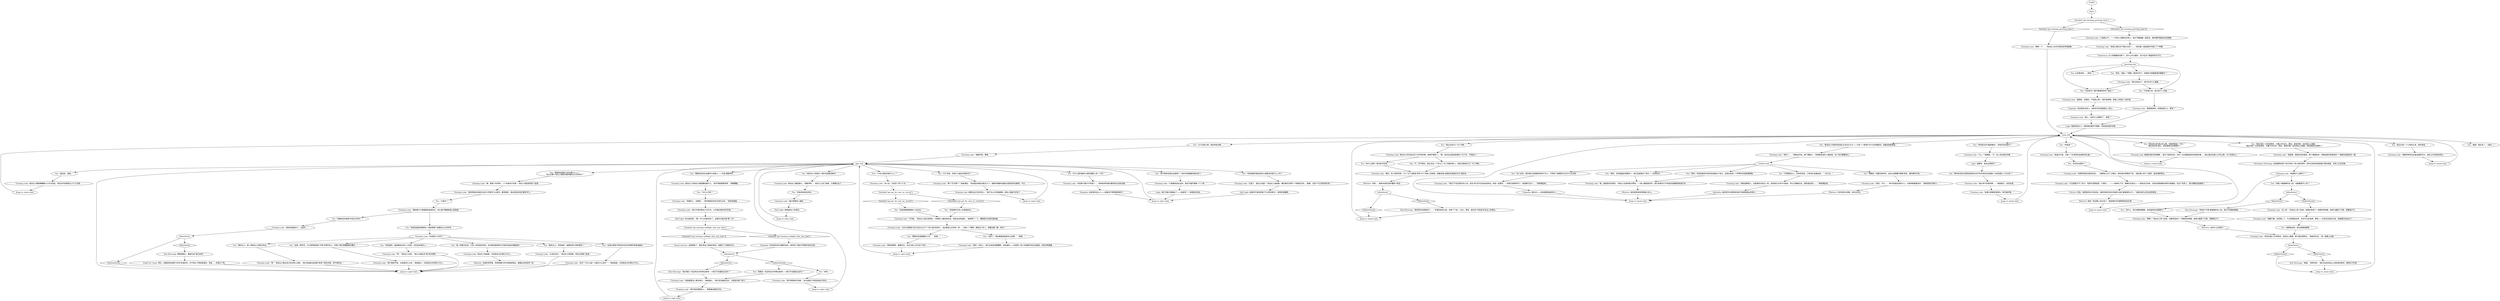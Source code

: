# APT / CLEANING LADY
# Cleaning lady inside the apartment building. Part of her greeting is in PIER / APARTMENTS PIER DOOR dialogue.
# ==================================================
digraph G {
	  0 [label="START"];
	  1 [label="input"];
	  2 [label="Cleaning Lady: “哦，我挺喜欢巫师的，”她全心全意地表示赞同。“一般人都挺喜欢的。他们有很多关于命运的话题要讲给我们听……”"];
	  3 [label="Cleaning Lady: “他住在楼上28号房间。去阳台上看看，房门就在那附近，”她指向东边。“他一般晚上在家。”"];
	  4 [label="Jump to: [main hub]"];
	  5 [label="Jump to: [main hub]"];
	  6 [label="Cleaning Lady: 她靠在自己的扫帚上。“她不怎么打扰我做事。其他人我就不好说了……”"];
	  7 [label="Cleaning Lady: “如果大家都各管各的，那可就好喽。”"];
	  8 [label="Cleaning Lady: “我谁也不是，只是一个负责清扫走廊的老太婆。”"];
	  9 [label="You: “那扇有挂锁的门后住着什么人？”\n“你认识那个住在上锁房间里的康米主义青年吗？”"];
	  10 [label="Cleaning Lady: 清洁女工听你说出这个名字的时候，她咧开嘴笑了。“哦，你会在这里找到很多个马丁的，不用担心！”"];
	  11 [label="You: “你什么意思？我没有开玩笑。”"];
	  12 [label="Cleaning Lady: 清洁女工皱起眉头。“德鲁伊特……他在门上挂了链条，又昏睡过去了。”"];
	  13 [label="Cleaning Lady: “明白了……”她掏出手帕，擦了擦鼻子。“希望能有些好人搬进来。这个地方需要他们。”"];
	  14 [label="You: “关于辛迪，你有什么能告诉我的吗？”"];
	  15 [label="Cleaning Lady: “我不相信平等。从来就没什么用。”她摇摇头，又回到自己的清扫工作上。"];
	  16 [label="Empathy: 你还是有点担心。这种状况本来就很让人担心。"];
	  17 [label="Cleaning Lady: “他遇到什么麻烦了？”"];
	  18 [label="You: “首先，我是一个警察，要求你开门。你确定不想看看我的警徽吗？”"];
	  19 [label="Kim Kitsuragi: “他其实*不是*被通缉的杀人犯。我们只想跟他聊聊。”"];
	  20 [label="Jump to: [main hub]"];
	  21 [label="Rhetoric: 她有一阵没跟人说过话了，就连她的词句都感觉有些生锈。"];
	  22 [label="Logic: 他们可能只是搬走了——或者死了，希望是在别处。"];
	  23 [label="You: “昨夜发生的*秘密集会*，你有任何印象吗？”"];
	  24 [label="You: “跟我说说住在走廊尽头的那人——乌诺·德鲁伊特。”"];
	  25 [label="Jump to: [apts hub]"];
	  26 [label="You: “你还好吗？要不要我帮你叫个医生？”"];
	  27 [label="You: “我正在找马丁·马丁内斯。”"];
	  28 [label="Visual Calculus: 这里更脏了。就在清洁工具柜的背后。她避开了走廊的尽头。"];
	  29 [label="Jump to: [apts hub]"];
	  30 [label="Jump to: [apts hub]"];
	  31 [label="You: “谁住在12号房间？我听见里面有鼾声。”"];
	  32 [label="Cleaning Lady: “那个*艺术家*？”她奚落到。“恐怕我对她是无能无力了。她破坏墙壁的速度比我清洁的还要快。不过……”"];
	  33 [label="Jump to: [apts hub]"];
	  34 [label="You: “这是为那些不明白经济运作规律的笨蛋准备的。”"];
	  35 [label="Cleaning Lady: 清洁女工开始在口袋里翻找着什么。“我不想提德鲁伊特，”她嘟囔着。"];
	  36 [label="You: “不，你不明白。我正在找一个叫马丁·马丁内斯的真人。他告诉我他叫马丁·马丁内斯。”"];
	  37 [label="Cleaning Lady: “傻瓜，有人捉弄你呢。马丁·马丁内斯是*所有*马丁内斯人的统称。就像吉姆·加姆洛克或者拉乌尔·瑞瓦肖。”"];
	  38 [label="You: “不会很久的，我只有几个问题。”"];
	  39 [label="Cleaning Lady: “我不喜欢提那些人，”她看着走廊的方向。"];
	  40 [label="IsKimHere()"];
	  41 [label="IsKimHere()", shape=diamond];
	  42 [label="!(IsKimHere())", shape=diamond];
	  43 [label="Half Light: 她真的不喜欢那些*不正常的家伙*。感觉有些嫌隙。"];
	  44 [label="Cleaning Lady: “见鬼了，我怎么知道？”清洁女工耸耸肩，嘴巴像无花果干一样皱巴巴的。“我猜，又是个不正常的家伙吧。”"];
	  45 [label="Cleaning Lady: “大家都进进出出的，我总不能盯着每一个人吧。”"];
	  46 [label="You: “为什么不呢？”"];
	  47 [label="Cleaning Lady: “那么，你有什么事情吗？，警官？”"];
	  48 [label="Kim Kitsuragi: 警督摇摇头，像是在说“我们走吧。”"];
	  49 [label="IsKimHere()"];
	  50 [label="IsKimHere()", shape=diamond];
	  51 [label="!(IsKimHere())", shape=diamond];
	  52 [label="Variable[\"apt.cleaning_halflight_that_one_time\"]"];
	  53 [label="Variable[\"apt.cleaning_halflight_that_one_time\"]", shape=diamond];
	  54 [label="!(Variable[\"apt.cleaning_halflight_that_one_time\"])", shape=diamond];
	  55 [label="You: “当然了，我去看看到底是怎么回事。”（接受。）"];
	  56 [label="Jump to: [main hub]"];
	  57 [label="You: “关于这些公寓，我还有些问题……”"];
	  58 [label="Cleaning Lady: “没人住，已经空了好几个月。”"];
	  59 [label="You: “康米主义。是一种政治上的意识形态。”"];
	  60 [label="Cleaning Lady: “也许又是那些*反主流文化分子*？闯入我们的房子，当这里是公共场所一样……你是一个警察，那就当个好人，帮着去看一眼，好吗？”"];
	  61 [label="Kim Kitsuragi: “谢谢。”他转向你。“我们应该去阳台上找找他的房间，看他在不在家。”"];
	  62 [label="Cleaning Lady: “我知道那类人。这里曾经也有过一些，但是他们从来不付租金。所以又要搬出去。我知道这类人……”她咳嗽起来。"];
	  63 [label="You: “警察还有更重要的工作。”（拒绝。）"];
	  64 [label="You: “那你有没有注意到夜里有任何不同寻常的活动迹象？比如说晚上十点以后？”"];
	  65 [label="main hub"];
	  66 [label="You: “为什么那间废弃公寓的墙壁上有一个洞？”"];
	  67 [label="You: “你知道的，就是那些支持工人阶级，对抗资本家的人。”"];
	  68 [label="You: “你确定你的意思不是天文学吗？”"];
	  69 [label="IsKimHere()"];
	  70 [label="IsKimHere()", shape=diamond];
	  71 [label="!(IsKimHere())", shape=diamond];
	  72 [label="Empathy: 这些房间这么小——难道你不想把墙拆掉吗？"];
	  73 [label="Cleaning Lady: “聊聊！”清洁女工笑了起来，结果却变成了一阵剧烈的咳嗽。她用力握紧了扫帚，想要喘口气。"];
	  74 [label="Cleaning Lady: “德鲁伊特住在这条走廊的尽头，就在公共浴室的旁边。”"];
	  75 [label="You: “10号公寓住的是什么人？”"];
	  76 [label="You: “但是我刚跟里面的人说过话。”"];
	  77 [label="Cleaning Lady: “我很好，没事的，不用担心我！”她开始咳嗽，脸颊上浮现出一些红斑。"];
	  78 [label="Variable[\"apt.cleaning_greeting_done\"]"];
	  79 [label="Variable[\"apt.cleaning_greeting_done\"]", shape=diamond];
	  80 [label="!(Variable[\"apt.cleaning_greeting_done\"])", shape=diamond];
	  81 [label="Cleaning Lady: “我敢打赌，你找错人了。不过即便是这样，你也不太走运啊，警官——在你还没进来之前，我就看见他出去了。”"];
	  82 [label="You: “康米主义。你知道的，就像世界大革命那样？”"];
	  83 [label="Kim Kitsuragi: “我们看见一些没有支付的物业账单——他们不会被赶出去吗？”"];
	  84 [label="Shivers: 而且，她得到的也只有这些。海岸吹来的风在外面用力拍打着煤房的大门。飞溅的浪花让阳台变得湿滑……"];
	  85 [label="Untitled hub"];
	  86 [label="You: “你住在这里吗？”"];
	  87 [label="Cleaning Lady: “随便问吧，警察。”"];
	  88 [label="Jump to: [main hub]"];
	  89 [label="You: 以后再说吧……[离开。]"];
	  90 [label="You: “就算是这样，我也想跟他聊聊。”"];
	  91 [label="Cleaning Lady: “我说的就是这个，占星学。”"];
	  92 [label="IsKimHere()"];
	  93 [label="IsKimHere()", shape=diamond];
	  94 [label="!(IsKimHere())", shape=diamond];
	  95 [label="You: “我没在10号房间发现反主流文化分子——只有一个房地产中介在布置房间，准备招揽新租客。”"];
	  96 [label="Cleaning Lady: “它比壁柜大不了多少，但我不是想抱怨，不是的……”——她伸长下巴，眼睛闪闪发光——“我有自己的床，还有这把疼痛的老骨头陪着我，在这个世界上，我只需要这些就够了。”"];
	  97 [label="Rhetoric: 这有什么好笑的？"];
	  98 [label="Cleaning Lady: “*我们*不会杀害任何人的。而且*你*也不应该说这种话。你是一名警官……杀戮已经够多的了。我亲眼*见过*……”她咳嗽起来。"];
	  99 [label="Cleaning Lady: “经济？为什么每个人都在关心经济？！”她耸耸肩，又回到自己的清扫工作上。"];
	  100 [label="Cleaning Lady: “那就请便吧，重要先生。反正也没人在乎这个地方……”"];
	  101 [label="You: “你是谁？”"];
	  102 [label="You: “你知道那间被没收的公寓里住的是什么人吗？”"];
	  103 [label="Cleaning Lady: “有些疯子脑子不好使了……各种各样的傻瓜都会经过这些走廊。”"];
	  104 [label="Jump to: [main hub]"];
	  105 [label="Cleaning Lady: “你说是什么符号？”"];
	  106 [label="You: “听起来他是这样的。”"];
	  107 [label="Jump to: [apts hub]"];
	  108 [label="Rhetoric: 她的意思是有预知能力的人。"];
	  109 [label="You: “这是一种符号，它以某种捏造的‘平等’世界的名义，导致了我们荣耀国家的覆灭。”"];
	  110 [label="Logic: 就算有，她会注意到吗？"];
	  111 [label="Cleaning Lady: 她眯起浅灰色的眼睛。“是关于维克托的，对吗？永远都是维克托和她的事……梅让就住在楼上20号公寓。大门在阳台上。”"];
	  112 [label="Jump to: [apts hub]"];
	  113 [label="Perception (Hearing): 这栋建筑的某个地方传来一阵小孩的哭声。你听见收音机调到脱口秀的频道，还有人正在洗澡。"];
	  114 [label="Endurance: 女人的健康每况愈下。没什么可以做的，至少在这个潮湿的地方不行。"];
	  115 [label="You: “没人会来。除非我们杀害那些房地产中介，不然除了道德败坏之外什么也没有。”"];
	  116 [label="Rhetoric: 你的言辞太含糊，没办法评论。"];
	  117 [label="Cleaning Lady: “很好。年轻人，他们比老鼠还要糟糕，你知道的——总是把一些小玩意随手丢在走廊里，还有空啤酒罐……”"];
	  118 [label="You: “我在找比莉·梅让的公寓。你能帮我指一下吗？”\n“我在找比莉·梅让。你知道她住在哪里吗？”"];
	  119 [label="apts hub"];
	  120 [label="You: “没什么，我只想跟他聊聊。你知道他住在哪里吗？”"];
	  121 [label="You: “但是我听见有人在里面走动。”"];
	  122 [label="greeting hub"];
	  123 [label="Cleaning Lady: “杀人犯！”清洁女工笑了起来，结果却变成了一阵剧烈的咳嗽。她用力握紧了扫帚，想要喘口气。"];
	  124 [label="Cleaning Lady: “啊！”清洁女工靠在自己的扫帚上说到。“我只知道政治给我们带来了更多伤害，而不是好处。”"];
	  125 [label="Esprit de Corps: 拜托，试着保持这里的*任何*标准好吗。并不是关于那些星星的，而是……还是忘了吧。"];
	  126 [label="Empathy: 她见过——也知道那些被杀的人。"];
	  127 [label="You: “我在寻找一位年轻男性，大概25岁左右，黑发，身材纤瘦。会在阳台上抽烟。”\n“我在寻找一位年轻男性，大概25岁左右，黑发，身材纤瘦？会在阳台上抽烟。你知道他住在哪吗？”"];
	  128 [label="Cleaning Lady: “如果你把这叫做住的话……”她朝地上吐了口唾沫，然后用扫帚擦拭干净。“我在楼上有个小房间，就在煤房旁边。”"];
	  129 [label="You: “就这些，谢谢。”"];
	  130 [label="You: “我正在找一个小孩的父母，他叫坤诺。”"];
	  131 [label="Cleaning Lady: “跟他家大门周围那些星星有关。他让我不要擦掉墙上那些画。”"];
	  132 [label="Jump to: [main hub]"];
	  133 [label="You: “是一种意识形态。它有一些崇高的目标，但也曾经被用来为可怕的流血杀戮做辩护。”"];
	  134 [label="Cleaning Lady: “这栋楼里没人喜欢他们。”她摇摇头。“他们还没被赶出去，只是因为那个孩子。”"];
	  135 [label="Authority: 她欣赏你为控制变态和不道德而做出的努力。"];
	  137 [label="Cleaning Lady: “有瘾的人，全都是……有时候我还会听见他们尖叫。”她有些畏缩。"];
	  138 [label="Jump to: [main hub]"];
	  139 [label="You: “不道德的女人，还有性变态。只有他们会搬进来。”（吐口水。）"];
	  140 [label="Cleaning Lady: “感冒让我的支气管炎又犯了……”她对着一条肮脏的手帕打了个喷嚏。"];
	  141 [label="Cleaning Lady: “我已经说过了，我不在乎什么警徽。”"];
	  142 [label="Cleaning Lady: “啊，”清洁女工说到，“我以为瑞瓦肖*是*资本家呢。”"];
	  143 [label="Empathy: 并没有到动手动脚的地步。她听到了某些不想再听到的东西。"];
	  144 [label="Cleaning Lady: “我不想提他们的事，”这句话她几乎是说给自己听的。"];
	  145 [label="Half Light: 她很害怕12号房间。"];
	  146 [label="IsKimHere()"];
	  147 [label="IsKimHere()", shape=diamond];
	  148 [label="!(IsKimHere())", shape=diamond];
	  149 [label="Rhetoric: 哎呀……看来你真的没听懂那个笑话。"];
	  150 [label="You: “是的。有些高级技术巫师会拯救这个地方。这里会变成一个梦想中的创新理想国。”"];
	  151 [label="Cleaning Lady: “是的，不过……”她不知道该说些什么，只是咳嗽着重复到：“我希望他们是好人。”"];
	  152 [label="Cleaning Lady: “是是是。我明白你的意思。那个嗜烟如命、骨瘦如柴的男孩是吗？”她看向走廊的另一端。"];
	  153 [label="Cleaning Lady: 清洁女工嘴里嘟囔着什么作为回应，然后往手帕里咳出了什么东西。"];
	  154 [label="Cleaning Lady: “稍等一下……”清洁女工似乎还是有些呼吸困难。"];
	  155 [label="Cleaning Lady: “那就继续吧。你想知道什么，警官？”"];
	  156 [label="Logic: 她是清洁女工。她知道这里的平面图，也知道这里的住客。"];
	  157 [label="Kim Kitsuragi: “我觉得已经很明显了……”在冒犯到你之前，他停了下来。“总之，警官。我们还*不知道*目击证人的姓名。”"];
	  158 [label="Cleaning Lady: “我从来不多管闲事……”她摇摇头，自言自语。"];
	  159 [label="Cleaning Lady: “他们不喜欢我在门口打扫，以为我在偷听他们吵架。”"];
	  160 [label="Cleaning Lady: “不可能，”清洁女工摇头回答到，“如果有人搬进来的话，我肯定会知道的。”她停顿了一下，眼睛直勾勾地盯着走廊。"];
	  161 [label="Half Light: 所以她没有。*那一次*之后就没有了。这里的关键点是*那一次*。"];
	  162 [label="Jump to: [apts hub]"];
	  163 [label="You: “好吧。”"];
	  164 [label="You: “是的。无线电脑巫师要来了。他们会拯救这个地方——还有经济。”"];
	  165 [label="You: “我确定一切都会变好的。这间公寓需要*慢慢*改变。慢的察觉不到。”"];
	  166 [label="You: “是不是有住客出去度假了？他们的信箱都快漫出来了。”"];
	  167 [label="Cleaning Lady: “哦，那是个科学家，一个未来的大学者！”老妇人的脸突然亮了起来。"];
	  168 [label="You: “你是说星星和鹿角吗？我觉得那个是康米主义的符号。”"];
	  169 [label="Variable[\"apt.apt_for_rent_wc_reveal\"]"];
	  170 [label="Variable[\"apt.apt_for_rent_wc_reveal\"]", shape=diamond];
	  171 [label="!(Variable[\"apt.apt_for_rent_wc_reveal\"])", shape=diamond];
	  172 [label="Cleaning Lady: “让我喘口气。”一个老妇人倚靠在扫帚上，指关节像骷髅一般惨白。她好像呼吸起来比较困难。"];
	  173 [label="Cleaning Lady: “我觉得他应该是在社区大学里学习占星学。教育很好，我总是告诉他们要多学习。”"];
	  174 [label="You: “他是个被通缉的杀人犯。他就要离开人世了。”"];
	  175 [label="Rhetoric: 在她的世界里，思想和暴行的冲突离她很远，就像仙女和巫师一样。"];
	  176 [label="Cleaning Lady: “什么？”她皱眉。“不。没人告诉我任何事。”"];
	  177 [label="You: “谢谢，我先走了。”[离开。]"];
	  178 [label="You: “占星术？”"];
	  179 [label="Cleaning Lady: “从没听说过，”清洁女工回答着，然后又咳嗽了起来。"];
	  180 [label="Cleaning Lady: 清洁女工耸耸肩，又回到自己的清扫工作上。"];
	  181 [label="You: “我看见一些没有支付的物业账单——他们不会被赶出去吗？”"];
	  182 [label="Cleaning Lady: “越少提那些人越好。”"];
	  0 -> 1
	  1 -> 78
	  2 -> 108
	  3 -> 146
	  4 -> 65
	  5 -> 65
	  6 -> 107
	  7 -> 56
	  8 -> 86
	  9 -> 167
	  10 -> 11
	  10 -> 36
	  11 -> 37
	  12 -> 106
	  13 -> 85
	  14 -> 32
	  15 -> 25
	  16 -> 47
	  17 -> 120
	  17 -> 174
	  18 -> 141
	  19 -> 73
	  20 -> 65
	  21 -> 138
	  22 -> 112
	  23 -> 176
	  24 -> 35
	  25 -> 119
	  26 -> 77
	  27 -> 10
	  28 -> 92
	  29 -> 119
	  30 -> 119
	  31 -> 12
	  32 -> 6
	  33 -> 119
	  34 -> 99
	  35 -> 46
	  36 -> 37
	  37 -> 149
	  38 -> 155
	  39 -> 29
	  40 -> 41
	  40 -> 42
	  41 -> 157
	  42 -> 5
	  43 -> 112
	  44 -> 43
	  45 -> 22
	  46 -> 137
	  47 -> 156
	  48 -> 125
	  49 -> 50
	  49 -> 51
	  50 -> 19
	  51 -> 123
	  52 -> 53
	  52 -> 54
	  53 -> 143
	  54 -> 28
	  55 -> 117
	  56 -> 65
	  57 -> 87
	  58 -> 169
	  59 -> 124
	  60 -> 63
	  60 -> 55
	  61 -> 132
	  62 -> 135
	  63 -> 100
	  64 -> 158
	  65 -> 130
	  65 -> 101
	  65 -> 177
	  65 -> 118
	  65 -> 23
	  65 -> 57
	  65 -> 27
	  65 -> 95
	  65 -> 127
	  66 -> 103
	  67 -> 142
	  68 -> 91
	  69 -> 70
	  69 -> 71
	  70 -> 48
	  71 -> 25
	  72 -> 112
	  73 -> 97
	  74 -> 104
	  75 -> 58
	  76 -> 160
	  77 -> 16
	  78 -> 80
	  78 -> 79
	  79 -> 154
	  80 -> 172
	  81 -> 90
	  82 -> 179
	  83 -> 134
	  84 -> 21
	  85 -> 164
	  85 -> 165
	  85 -> 139
	  85 -> 115
	  85 -> 150
	  86 -> 128
	  87 -> 119
	  88 -> 65
	  90 -> 3
	  91 -> 69
	  92 -> 93
	  92 -> 94
	  93 -> 83
	  94 -> 163
	  94 -> 181
	  95 -> 13
	  96 -> 84
	  97 -> 3
	  98 -> 126
	  99 -> 25
	  100 -> 33
	  101 -> 8
	  102 -> 44
	  103 -> 72
	  104 -> 65
	  105 -> 34
	  105 -> 67
	  105 -> 133
	  105 -> 109
	  105 -> 82
	  105 -> 59
	  106 -> 182
	  107 -> 119
	  108 -> 20
	  109 -> 15
	  110 -> 64
	  111 -> 88
	  112 -> 119
	  113 -> 17
	  114 -> 122
	  115 -> 98
	  116 -> 20
	  117 -> 33
	  118 -> 111
	  119 -> 129
	  119 -> 66
	  119 -> 166
	  119 -> 102
	  119 -> 9
	  119 -> 75
	  119 -> 14
	  119 -> 24
	  119 -> 31
	  120 -> 73
	  121 -> 160
	  122 -> 89
	  122 -> 18
	  122 -> 26
	  122 -> 38
	  123 -> 81
	  124 -> 25
	  125 -> 25
	  126 -> 20
	  127 -> 152
	  128 -> 96
	  129 -> 153
	  130 -> 74
	  131 -> 168
	  131 -> 68
	  132 -> 65
	  133 -> 180
	  134 -> 39
	  135 -> 20
	  137 -> 159
	  138 -> 65
	  139 -> 62
	  140 -> 114
	  141 -> 26
	  141 -> 38
	  142 -> 25
	  143 -> 92
	  144 -> 162
	  145 -> 30
	  146 -> 147
	  146 -> 148
	  147 -> 61
	  148 -> 132
	  149 -> 40
	  150 -> 2
	  151 -> 116
	  152 -> 113
	  153 -> 4
	  154 -> 65
	  155 -> 156
	  156 -> 65
	  157 -> 5
	  158 -> 7
	  159 -> 161
	  160 -> 60
	  161 -> 52
	  162 -> 119
	  163 -> 144
	  164 -> 2
	  165 -> 151
	  166 -> 45
	  167 -> 173
	  168 -> 105
	  169 -> 170
	  169 -> 171
	  170 -> 76
	  171 -> 121
	  172 -> 140
	  173 -> 178
	  174 -> 49
	  175 -> 25
	  176 -> 110
	  178 -> 131
	  179 -> 25
	  180 -> 175
	  181 -> 134
	  182 -> 145
}

